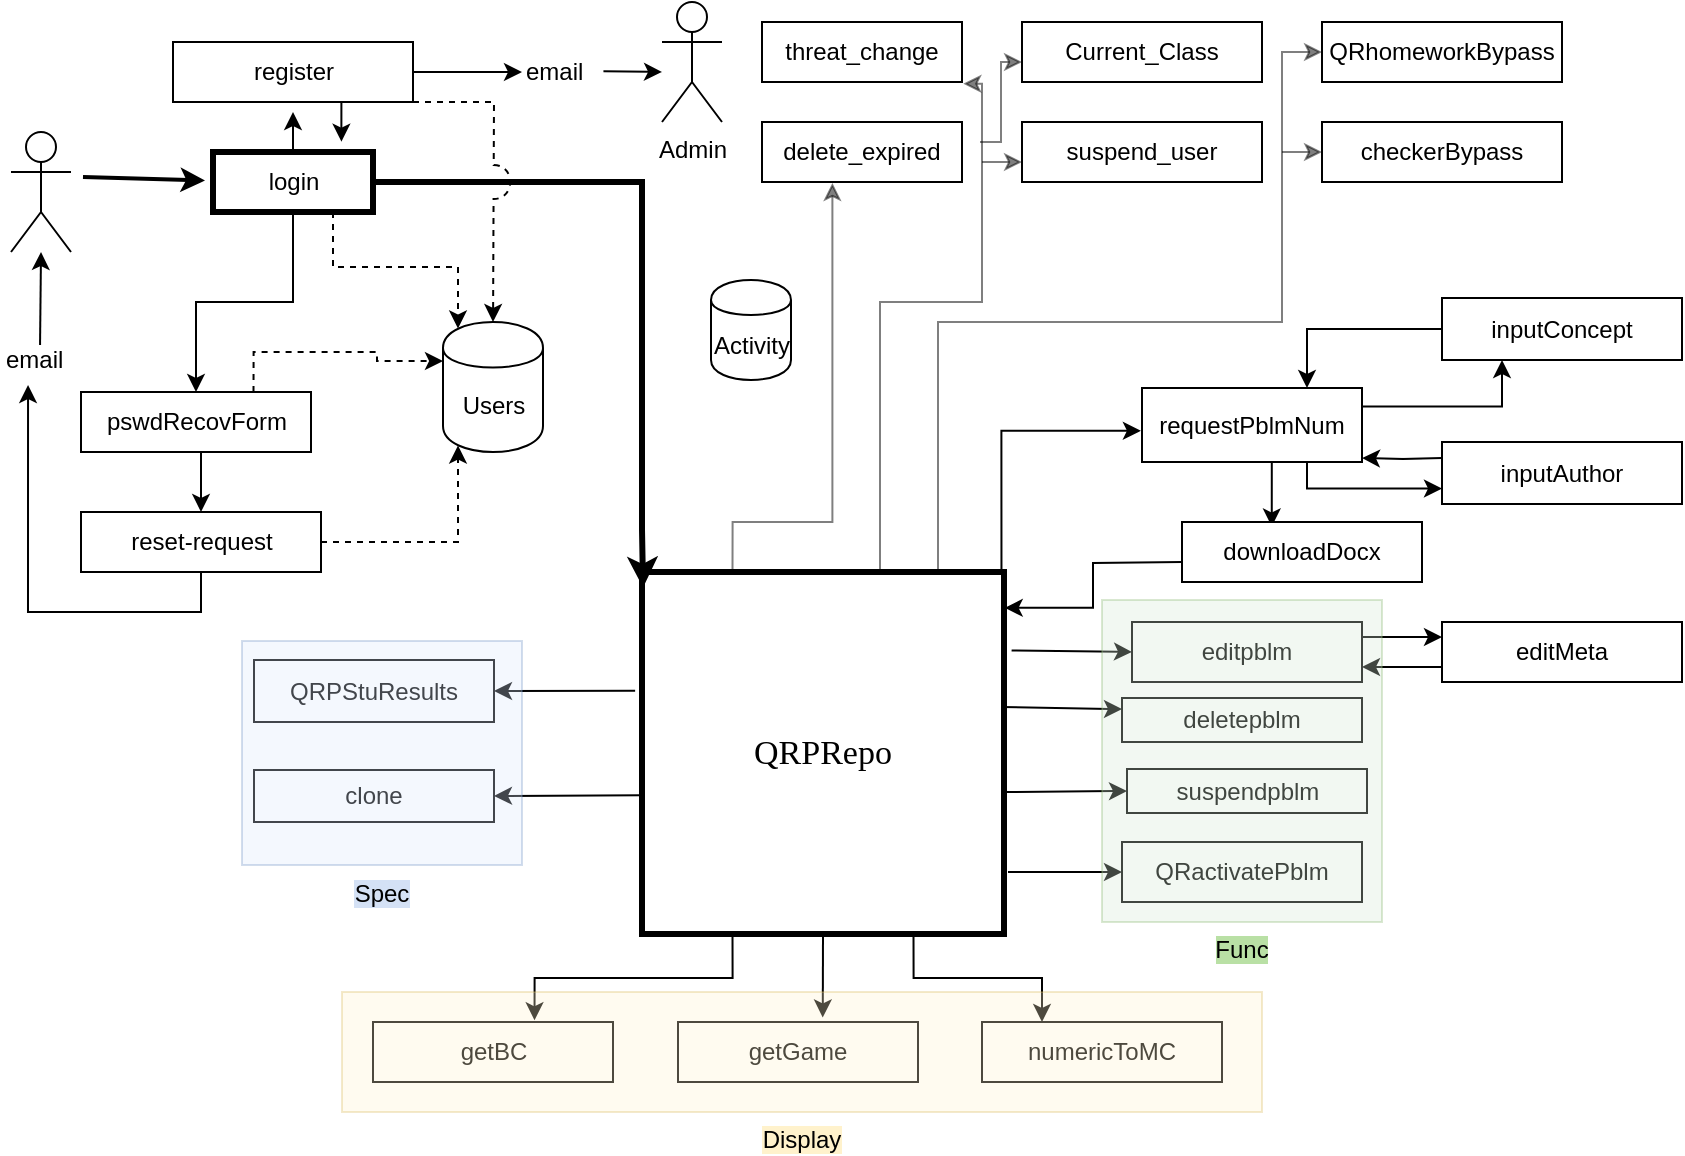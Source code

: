 <mxfile version="11.1.4" type="device"><diagram id="_MzwkgIzxNI_FrqZic8s" name="Page-1"><mxGraphModel dx="813" dy="485" grid="1" gridSize="10" guides="1" tooltips="1" connect="1" arrows="1" fold="1" page="1" pageScale="1" pageWidth="1100" pageHeight="850" math="0" shadow="0"><root><mxCell id="0"/><mxCell id="1" parent="0"/><mxCell id="XVdOcxWrLgB0XYCuXX-a-41" style="edgeStyle=orthogonalEdgeStyle;rounded=0;jumpStyle=arc;jumpSize=17;orthogonalLoop=1;jettySize=auto;html=1;exitX=0.25;exitY=0;exitDx=0;exitDy=0;entryX=0.352;entryY=1.017;entryDx=0;entryDy=0;entryPerimeter=0;strokeWidth=1;comic=0;opacity=50;" parent="1" source="XVdOcxWrLgB0XYCuXX-a-1" target="XVdOcxWrLgB0XYCuXX-a-34" edge="1"><mxGeometry relative="1" as="geometry"><Array as="points"><mxPoint x="485" y="290"/></Array></mxGeometry></mxCell><mxCell id="XVdOcxWrLgB0XYCuXX-a-43" style="edgeStyle=orthogonalEdgeStyle;rounded=0;comic=0;jumpStyle=arc;jumpSize=17;orthogonalLoop=1;jettySize=auto;html=1;exitX=0.25;exitY=0;exitDx=0;exitDy=0;entryX=1.007;entryY=1.029;entryDx=0;entryDy=0;entryPerimeter=0;strokeWidth=1;opacity=50;" parent="1" source="XVdOcxWrLgB0XYCuXX-a-1" target="XVdOcxWrLgB0XYCuXX-a-33" edge="1"><mxGeometry relative="1" as="geometry"><Array as="points"><mxPoint x="509" y="180"/><mxPoint x="560" y="180"/><mxPoint x="560" y="71"/></Array></mxGeometry></mxCell><mxCell id="XVdOcxWrLgB0XYCuXX-a-45" style="edgeStyle=elbowEdgeStyle;rounded=0;comic=0;jumpStyle=arc;jumpSize=17;orthogonalLoop=1;jettySize=auto;html=1;strokeWidth=1;opacity=50;" parent="1" edge="1"><mxGeometry relative="1" as="geometry"><mxPoint x="559" y="100" as="sourcePoint"/><mxPoint x="580" y="60" as="targetPoint"/></mxGeometry></mxCell><mxCell id="XVdOcxWrLgB0XYCuXX-a-47" style="edgeStyle=orthogonalEdgeStyle;rounded=0;comic=0;jumpStyle=arc;jumpSize=17;orthogonalLoop=1;jettySize=auto;html=1;exitX=0.5;exitY=0;exitDx=0;exitDy=0;entryX=0;entryY=0.5;entryDx=0;entryDy=0;strokeWidth=1;opacity=50;" parent="1" source="XVdOcxWrLgB0XYCuXX-a-1" target="XVdOcxWrLgB0XYCuXX-a-38" edge="1"><mxGeometry relative="1" as="geometry"><Array as="points"><mxPoint x="538" y="190"/><mxPoint x="710" y="190"/><mxPoint x="710" y="55"/></Array></mxGeometry></mxCell><mxCell id="XVdOcxWrLgB0XYCuXX-a-50" style="edgeStyle=orthogonalEdgeStyle;rounded=0;comic=0;jumpStyle=arc;jumpSize=17;orthogonalLoop=1;jettySize=auto;html=1;exitX=0.993;exitY=-0.004;exitDx=0;exitDy=0;entryX=-0.005;entryY=0.578;entryDx=0;entryDy=0;entryPerimeter=0;strokeWidth=1;exitPerimeter=0;" parent="1" source="XVdOcxWrLgB0XYCuXX-a-1" target="XVdOcxWrLgB0XYCuXX-a-40" edge="1"><mxGeometry relative="1" as="geometry"/></mxCell><mxCell id="XVdOcxWrLgB0XYCuXX-a-64" style="edgeStyle=orthogonalEdgeStyle;rounded=0;comic=0;jumpStyle=arc;jumpSize=17;orthogonalLoop=1;jettySize=auto;html=1;exitX=1.021;exitY=0.217;exitDx=0;exitDy=0;strokeWidth=1;exitPerimeter=0;" parent="1" source="XVdOcxWrLgB0XYCuXX-a-1" target="XVdOcxWrLgB0XYCuXX-a-63" edge="1"><mxGeometry relative="1" as="geometry"/></mxCell><mxCell id="XVdOcxWrLgB0XYCuXX-a-72" style="edgeStyle=orthogonalEdgeStyle;rounded=0;comic=0;jumpStyle=arc;jumpSize=17;orthogonalLoop=1;jettySize=auto;html=1;exitX=0.991;exitY=0.373;exitDx=0;exitDy=0;entryX=0;entryY=0.25;entryDx=0;entryDy=0;strokeWidth=1;exitPerimeter=0;" parent="1" source="XVdOcxWrLgB0XYCuXX-a-1" target="XVdOcxWrLgB0XYCuXX-a-70" edge="1"><mxGeometry relative="1" as="geometry"><Array as="points"><mxPoint x="595" y="383"/></Array></mxGeometry></mxCell><mxCell id="XVdOcxWrLgB0XYCuXX-a-74" style="rounded=0;comic=0;jumpStyle=arc;jumpSize=17;orthogonalLoop=1;jettySize=auto;html=1;entryX=0;entryY=0.5;entryDx=0;entryDy=0;strokeWidth=1;" parent="1" target="XVdOcxWrLgB0XYCuXX-a-71" edge="1"><mxGeometry relative="1" as="geometry"><mxPoint x="572" y="425" as="sourcePoint"/></mxGeometry></mxCell><mxCell id="XVdOcxWrLgB0XYCuXX-a-80" style="edgeStyle=none;rounded=0;comic=0;jumpStyle=arc;jumpSize=17;orthogonalLoop=1;jettySize=auto;html=1;entryX=0;entryY=0.5;entryDx=0;entryDy=0;strokeWidth=1;" parent="1" target="XVdOcxWrLgB0XYCuXX-a-79" edge="1"><mxGeometry relative="1" as="geometry"><mxPoint x="573" y="465" as="sourcePoint"/></mxGeometry></mxCell><mxCell id="XVdOcxWrLgB0XYCuXX-a-88" style="edgeStyle=orthogonalEdgeStyle;rounded=0;comic=0;jumpStyle=arc;jumpSize=17;orthogonalLoop=1;jettySize=auto;html=1;exitX=0.25;exitY=1;exitDx=0;exitDy=0;entryX=0.673;entryY=-0.029;entryDx=0;entryDy=0;entryPerimeter=0;strokeWidth=1;" parent="1" source="XVdOcxWrLgB0XYCuXX-a-1" target="XVdOcxWrLgB0XYCuXX-a-85" edge="1"><mxGeometry relative="1" as="geometry"/></mxCell><mxCell id="XVdOcxWrLgB0XYCuXX-a-89" style="edgeStyle=orthogonalEdgeStyle;rounded=0;comic=0;jumpStyle=arc;jumpSize=17;orthogonalLoop=1;jettySize=auto;html=1;exitX=0.5;exitY=1;exitDx=0;exitDy=0;entryX=0.603;entryY=-0.075;entryDx=0;entryDy=0;entryPerimeter=0;strokeWidth=1;" parent="1" source="XVdOcxWrLgB0XYCuXX-a-1" target="XVdOcxWrLgB0XYCuXX-a-86" edge="1"><mxGeometry relative="1" as="geometry"/></mxCell><mxCell id="XVdOcxWrLgB0XYCuXX-a-90" style="edgeStyle=orthogonalEdgeStyle;rounded=0;comic=0;jumpStyle=arc;jumpSize=17;orthogonalLoop=1;jettySize=auto;html=1;exitX=0.75;exitY=1;exitDx=0;exitDy=0;entryX=0.25;entryY=0;entryDx=0;entryDy=0;strokeWidth=1;" parent="1" source="XVdOcxWrLgB0XYCuXX-a-1" target="XVdOcxWrLgB0XYCuXX-a-87" edge="1"><mxGeometry relative="1" as="geometry"/></mxCell><mxCell id="XVdOcxWrLgB0XYCuXX-a-98" style="edgeStyle=orthogonalEdgeStyle;rounded=0;comic=0;jumpStyle=arc;jumpSize=17;orthogonalLoop=1;jettySize=auto;html=1;exitX=-0.019;exitY=0.328;exitDx=0;exitDy=0;entryX=1;entryY=0.5;entryDx=0;entryDy=0;strokeWidth=1;exitPerimeter=0;" parent="1" source="XVdOcxWrLgB0XYCuXX-a-1" target="XVdOcxWrLgB0XYCuXX-a-94" edge="1"><mxGeometry relative="1" as="geometry"/></mxCell><mxCell id="XVdOcxWrLgB0XYCuXX-a-99" style="edgeStyle=orthogonalEdgeStyle;rounded=0;comic=0;jumpStyle=arc;jumpSize=17;orthogonalLoop=1;jettySize=auto;html=1;exitX=0;exitY=0.617;exitDx=0;exitDy=0;entryX=1;entryY=0.5;entryDx=0;entryDy=0;strokeWidth=1;exitPerimeter=0;" parent="1" source="XVdOcxWrLgB0XYCuXX-a-1" target="XVdOcxWrLgB0XYCuXX-a-95" edge="1"><mxGeometry relative="1" as="geometry"/></mxCell><mxCell id="XVdOcxWrLgB0XYCuXX-a-1" value="&lt;font face=&quot;Times New Roman&quot; style=&quot;font-size: 17px&quot;&gt;QRPRepo&lt;/font&gt;" style="whiteSpace=wrap;html=1;aspect=fixed;strokeWidth=3;" parent="1" vertex="1"><mxGeometry x="390" y="315" width="181" height="181" as="geometry"/></mxCell><mxCell id="XVdOcxWrLgB0XYCuXX-a-5" style="edgeStyle=orthogonalEdgeStyle;rounded=0;orthogonalLoop=1;jettySize=auto;html=1;exitX=0.5;exitY=1;exitDx=0;exitDy=0;entryX=0.5;entryY=0;entryDx=0;entryDy=0;strokeWidth=1;" parent="1" source="XVdOcxWrLgB0XYCuXX-a-2" target="XVdOcxWrLgB0XYCuXX-a-4" edge="1"><mxGeometry relative="1" as="geometry"/></mxCell><mxCell id="XVdOcxWrLgB0XYCuXX-a-7" style="edgeStyle=orthogonalEdgeStyle;rounded=0;orthogonalLoop=1;jettySize=auto;html=1;exitX=0.5;exitY=0;exitDx=0;exitDy=0;strokeWidth=1;" parent="1" source="XVdOcxWrLgB0XYCuXX-a-2" edge="1"><mxGeometry relative="1" as="geometry"><mxPoint x="215.5" y="85" as="targetPoint"/></mxGeometry></mxCell><mxCell id="XVdOcxWrLgB0XYCuXX-a-19" style="edgeStyle=orthogonalEdgeStyle;rounded=0;orthogonalLoop=1;jettySize=auto;html=1;exitX=0.75;exitY=1;exitDx=0;exitDy=0;entryX=0.15;entryY=0.05;entryDx=0;entryDy=0;entryPerimeter=0;strokeWidth=1;dashed=1;" parent="1" source="XVdOcxWrLgB0XYCuXX-a-2" target="XVdOcxWrLgB0XYCuXX-a-8" edge="1"><mxGeometry relative="1" as="geometry"/></mxCell><mxCell id="XVdOcxWrLgB0XYCuXX-a-30" style="edgeStyle=orthogonalEdgeStyle;rounded=0;orthogonalLoop=1;jettySize=auto;html=1;exitX=1;exitY=0.5;exitDx=0;exitDy=0;entryX=0.003;entryY=0.043;entryDx=0;entryDy=0;strokeWidth=3;entryPerimeter=0;" parent="1" source="XVdOcxWrLgB0XYCuXX-a-2" target="XVdOcxWrLgB0XYCuXX-a-1" edge="1"><mxGeometry relative="1" as="geometry"><Array as="points"><mxPoint x="390" y="120"/><mxPoint x="390" y="294"/></Array></mxGeometry></mxCell><mxCell id="XVdOcxWrLgB0XYCuXX-a-2" value="login" style="rounded=0;whiteSpace=wrap;html=1;strokeWidth=3;" parent="1" vertex="1"><mxGeometry x="175.5" y="105" width="80" height="30" as="geometry"/></mxCell><mxCell id="XVdOcxWrLgB0XYCuXX-a-3" value="" style="endArrow=classic;html=1;entryX=-0.05;entryY=0.475;entryDx=0;entryDy=0;entryPerimeter=0;strokeWidth=2;" parent="1" target="XVdOcxWrLgB0XYCuXX-a-2" edge="1"><mxGeometry width="50" height="50" relative="1" as="geometry"><mxPoint x="110.5" y="117.444" as="sourcePoint"/><mxPoint x="155.5" y="115" as="targetPoint"/></mxGeometry></mxCell><mxCell id="XVdOcxWrLgB0XYCuXX-a-10" style="edgeStyle=orthogonalEdgeStyle;rounded=0;orthogonalLoop=1;jettySize=auto;html=1;exitX=0.5;exitY=1;exitDx=0;exitDy=0;entryX=0.5;entryY=0;entryDx=0;entryDy=0;strokeWidth=1;" parent="1" source="XVdOcxWrLgB0XYCuXX-a-4" target="XVdOcxWrLgB0XYCuXX-a-9" edge="1"><mxGeometry relative="1" as="geometry"/></mxCell><mxCell id="XVdOcxWrLgB0XYCuXX-a-20" style="edgeStyle=orthogonalEdgeStyle;rounded=0;orthogonalLoop=1;jettySize=auto;html=1;exitX=0.75;exitY=0;exitDx=0;exitDy=0;entryX=0;entryY=0.3;entryDx=0;entryDy=0;dashed=1;strokeWidth=1;" parent="1" source="XVdOcxWrLgB0XYCuXX-a-4" target="XVdOcxWrLgB0XYCuXX-a-8" edge="1"><mxGeometry relative="1" as="geometry"/></mxCell><mxCell id="XVdOcxWrLgB0XYCuXX-a-4" value="pswdRecovForm" style="rounded=0;whiteSpace=wrap;html=1;strokeWidth=1;" parent="1" vertex="1"><mxGeometry x="109.5" y="225" width="115" height="30" as="geometry"/></mxCell><mxCell id="XVdOcxWrLgB0XYCuXX-a-22" style="edgeStyle=orthogonalEdgeStyle;rounded=0;orthogonalLoop=1;jettySize=auto;html=1;exitX=0.75;exitY=1;exitDx=0;exitDy=0;entryX=0.5;entryY=0;entryDx=0;entryDy=0;dashed=1;strokeWidth=1;jumpStyle=arc;jumpSize=17;" parent="1" source="XVdOcxWrLgB0XYCuXX-a-6" target="XVdOcxWrLgB0XYCuXX-a-8" edge="1"><mxGeometry relative="1" as="geometry"><Array as="points"><mxPoint x="316" y="80"/><mxPoint x="316" y="135"/></Array></mxGeometry></mxCell><mxCell id="XVdOcxWrLgB0XYCuXX-a-25" style="edgeStyle=orthogonalEdgeStyle;rounded=0;orthogonalLoop=1;jettySize=auto;html=1;exitX=1;exitY=0.5;exitDx=0;exitDy=0;strokeWidth=1;" parent="1" source="XVdOcxWrLgB0XYCuXX-a-6" edge="1"><mxGeometry relative="1" as="geometry"><mxPoint x="330" y="65" as="targetPoint"/></mxGeometry></mxCell><mxCell id="XVdOcxWrLgB0XYCuXX-a-29" style="edgeStyle=orthogonalEdgeStyle;rounded=0;orthogonalLoop=1;jettySize=auto;html=1;exitX=0.75;exitY=1;exitDx=0;exitDy=0;strokeWidth=1;" parent="1" source="XVdOcxWrLgB0XYCuXX-a-6" edge="1"><mxGeometry relative="1" as="geometry"><mxPoint x="239.69" y="99.828" as="targetPoint"/></mxGeometry></mxCell><mxCell id="XVdOcxWrLgB0XYCuXX-a-6" value="register" style="rounded=0;whiteSpace=wrap;html=1;strokeWidth=1;" parent="1" vertex="1"><mxGeometry x="155.5" y="50" width="120" height="30" as="geometry"/></mxCell><mxCell id="XVdOcxWrLgB0XYCuXX-a-8" value="Users" style="shape=cylinder;whiteSpace=wrap;html=1;boundedLbl=1;backgroundOutline=1;strokeWidth=1;" parent="1" vertex="1"><mxGeometry x="290.5" y="190" width="50" height="65" as="geometry"/></mxCell><mxCell id="XVdOcxWrLgB0XYCuXX-a-17" style="edgeStyle=orthogonalEdgeStyle;rounded=0;orthogonalLoop=1;jettySize=auto;html=1;exitX=0.5;exitY=1;exitDx=0;exitDy=0;entryX=0.338;entryY=1.125;entryDx=0;entryDy=0;entryPerimeter=0;strokeWidth=1;" parent="1" source="XVdOcxWrLgB0XYCuXX-a-9" target="XVdOcxWrLgB0XYCuXX-a-11" edge="1"><mxGeometry relative="1" as="geometry"/></mxCell><mxCell id="XVdOcxWrLgB0XYCuXX-a-21" style="edgeStyle=orthogonalEdgeStyle;rounded=0;orthogonalLoop=1;jettySize=auto;html=1;exitX=1;exitY=0.5;exitDx=0;exitDy=0;entryX=0.15;entryY=0.95;entryDx=0;entryDy=0;entryPerimeter=0;dashed=1;strokeWidth=1;" parent="1" source="XVdOcxWrLgB0XYCuXX-a-9" target="XVdOcxWrLgB0XYCuXX-a-8" edge="1"><mxGeometry relative="1" as="geometry"/></mxCell><mxCell id="XVdOcxWrLgB0XYCuXX-a-9" value="reset-request" style="rounded=0;whiteSpace=wrap;html=1;strokeWidth=1;" parent="1" vertex="1"><mxGeometry x="109.5" y="285" width="120" height="30" as="geometry"/></mxCell><mxCell id="XVdOcxWrLgB0XYCuXX-a-11" value="email" style="text;html=1;resizable=0;points=[];autosize=1;align=left;verticalAlign=top;spacingTop=-4;" parent="1" vertex="1"><mxGeometry x="69.5" y="199" width="40" height="20" as="geometry"/></mxCell><mxCell id="XVdOcxWrLgB0XYCuXX-a-16" value="" style="shape=umlActor;verticalLabelPosition=bottom;labelBackgroundColor=#ffffff;verticalAlign=top;html=1;outlineConnect=0;strokeWidth=1;" parent="1" vertex="1"><mxGeometry x="74.5" y="95" width="30" height="60" as="geometry"/></mxCell><mxCell id="XVdOcxWrLgB0XYCuXX-a-18" value="" style="endArrow=classic;html=1;strokeWidth=1;exitX=0.488;exitY=0.125;exitDx=0;exitDy=0;exitPerimeter=0;" parent="1" source="XVdOcxWrLgB0XYCuXX-a-11" edge="1"><mxGeometry width="50" height="50" relative="1" as="geometry"><mxPoint x="114.5" y="205" as="sourcePoint"/><mxPoint x="89.5" y="155" as="targetPoint"/></mxGeometry></mxCell><mxCell id="XVdOcxWrLgB0XYCuXX-a-23" value="Admin" style="shape=umlActor;verticalLabelPosition=bottom;labelBackgroundColor=#ffffff;verticalAlign=top;html=1;outlineConnect=0;strokeWidth=1;" parent="1" vertex="1"><mxGeometry x="400" y="30" width="30" height="60" as="geometry"/></mxCell><mxCell id="XVdOcxWrLgB0XYCuXX-a-27" value="email" style="text;html=1;resizable=0;points=[];autosize=1;align=left;verticalAlign=top;spacingTop=-4;" parent="1" vertex="1"><mxGeometry x="330" y="55" width="40" height="20" as="geometry"/></mxCell><mxCell id="XVdOcxWrLgB0XYCuXX-a-28" value="" style="endArrow=classic;html=1;strokeWidth=1;exitX=1.018;exitY=0.483;exitDx=0;exitDy=0;exitPerimeter=0;" parent="1" source="XVdOcxWrLgB0XYCuXX-a-27" edge="1"><mxGeometry width="50" height="50" relative="1" as="geometry"><mxPoint x="70" y="480" as="sourcePoint"/><mxPoint x="400" y="65" as="targetPoint"/></mxGeometry></mxCell><mxCell id="XVdOcxWrLgB0XYCuXX-a-33" value="threat_change" style="rounded=0;whiteSpace=wrap;html=1;strokeWidth=1;" parent="1" vertex="1"><mxGeometry x="450" y="40" width="100" height="30" as="geometry"/></mxCell><mxCell id="XVdOcxWrLgB0XYCuXX-a-34" value="delete_expired" style="rounded=0;whiteSpace=wrap;html=1;strokeWidth=1;" parent="1" vertex="1"><mxGeometry x="450" y="90" width="100" height="30" as="geometry"/></mxCell><mxCell id="XVdOcxWrLgB0XYCuXX-a-35" value="Activity" style="shape=cylinder;whiteSpace=wrap;html=1;boundedLbl=1;backgroundOutline=1;strokeWidth=1;" parent="1" vertex="1"><mxGeometry x="424.5" y="169" width="40" height="50" as="geometry"/></mxCell><mxCell id="XVdOcxWrLgB0XYCuXX-a-36" value="Current_Class" style="rounded=0;whiteSpace=wrap;html=1;strokeWidth=1;" parent="1" vertex="1"><mxGeometry x="580" y="40" width="120" height="30" as="geometry"/></mxCell><mxCell id="XVdOcxWrLgB0XYCuXX-a-37" value="suspend_user" style="rounded=0;whiteSpace=wrap;html=1;strokeWidth=1;" parent="1" vertex="1"><mxGeometry x="580" y="90" width="120" height="30" as="geometry"/></mxCell><mxCell id="XVdOcxWrLgB0XYCuXX-a-38" value="&lt;font style=&quot;font-size: 12px&quot;&gt;QRhomeworkBypass&lt;/font&gt;" style="rounded=0;whiteSpace=wrap;html=1;strokeWidth=1;" parent="1" vertex="1"><mxGeometry x="730" y="40" width="120" height="30" as="geometry"/></mxCell><mxCell id="XVdOcxWrLgB0XYCuXX-a-39" value="checkerBypass" style="rounded=0;whiteSpace=wrap;html=1;strokeWidth=1;" parent="1" vertex="1"><mxGeometry x="730" y="90" width="120" height="30" as="geometry"/></mxCell><mxCell id="XVdOcxWrLgB0XYCuXX-a-53" style="edgeStyle=orthogonalEdgeStyle;rounded=0;comic=0;jumpStyle=arc;jumpSize=17;orthogonalLoop=1;jettySize=auto;html=1;exitX=1;exitY=0.25;exitDx=0;exitDy=0;entryX=0.25;entryY=1;entryDx=0;entryDy=0;strokeWidth=1;" parent="1" source="XVdOcxWrLgB0XYCuXX-a-40" target="XVdOcxWrLgB0XYCuXX-a-52" edge="1"><mxGeometry relative="1" as="geometry"/></mxCell><mxCell id="XVdOcxWrLgB0XYCuXX-a-61" style="edgeStyle=orthogonalEdgeStyle;rounded=0;comic=0;jumpStyle=arc;jumpSize=17;orthogonalLoop=1;jettySize=auto;html=1;exitX=0.5;exitY=1;exitDx=0;exitDy=0;entryX=0.374;entryY=0.075;entryDx=0;entryDy=0;entryPerimeter=0;strokeWidth=1;" parent="1" source="XVdOcxWrLgB0XYCuXX-a-40" target="XVdOcxWrLgB0XYCuXX-a-60" edge="1"><mxGeometry relative="1" as="geometry"/></mxCell><mxCell id="eFXTJNeiUb-LH3ktr38p-1" style="edgeStyle=orthogonalEdgeStyle;rounded=0;orthogonalLoop=1;jettySize=auto;html=1;exitX=0.75;exitY=1;exitDx=0;exitDy=0;entryX=0;entryY=0.75;entryDx=0;entryDy=0;" edge="1" parent="1" source="XVdOcxWrLgB0XYCuXX-a-40" target="XVdOcxWrLgB0XYCuXX-a-55"><mxGeometry relative="1" as="geometry"><Array as="points"><mxPoint x="722" y="273"/></Array></mxGeometry></mxCell><mxCell id="XVdOcxWrLgB0XYCuXX-a-40" value="requestPblmNum" style="rounded=0;whiteSpace=wrap;html=1;strokeWidth=1;" parent="1" vertex="1"><mxGeometry x="640" y="223" width="110" height="37" as="geometry"/></mxCell><mxCell id="XVdOcxWrLgB0XYCuXX-a-46" value="" style="endArrow=classic;html=1;strokeWidth=1;opacity=50;" parent="1" edge="1"><mxGeometry width="50" height="50" relative="1" as="geometry"><mxPoint x="560" y="110" as="sourcePoint"/><mxPoint x="580" y="110" as="targetPoint"/></mxGeometry></mxCell><mxCell id="XVdOcxWrLgB0XYCuXX-a-49" value="" style="endArrow=classic;html=1;strokeWidth=1;opacity=50;entryX=0;entryY=0.5;entryDx=0;entryDy=0;" parent="1" target="XVdOcxWrLgB0XYCuXX-a-39" edge="1"><mxGeometry width="50" height="50" relative="1" as="geometry"><mxPoint x="710" y="105" as="sourcePoint"/><mxPoint x="820" y="130" as="targetPoint"/></mxGeometry></mxCell><mxCell id="XVdOcxWrLgB0XYCuXX-a-54" style="edgeStyle=orthogonalEdgeStyle;rounded=0;comic=0;jumpStyle=arc;jumpSize=17;orthogonalLoop=1;jettySize=auto;html=1;exitX=0;exitY=0.5;exitDx=0;exitDy=0;entryX=0.75;entryY=0;entryDx=0;entryDy=0;strokeWidth=1;" parent="1" source="XVdOcxWrLgB0XYCuXX-a-52" target="XVdOcxWrLgB0XYCuXX-a-40" edge="1"><mxGeometry relative="1" as="geometry"/></mxCell><mxCell id="XVdOcxWrLgB0XYCuXX-a-52" value="inputConcept" style="rounded=0;whiteSpace=wrap;html=1;strokeWidth=1;" parent="1" vertex="1"><mxGeometry x="790" y="178" width="120" height="31" as="geometry"/></mxCell><mxCell id="eFXTJNeiUb-LH3ktr38p-2" style="edgeStyle=orthogonalEdgeStyle;rounded=0;orthogonalLoop=1;jettySize=auto;html=1;" edge="1" parent="1"><mxGeometry relative="1" as="geometry"><mxPoint x="790" y="258" as="sourcePoint"/><mxPoint x="750" y="258" as="targetPoint"/></mxGeometry></mxCell><mxCell id="XVdOcxWrLgB0XYCuXX-a-55" value="inputAuthor" style="rounded=0;whiteSpace=wrap;html=1;strokeWidth=1;" parent="1" vertex="1"><mxGeometry x="790" y="250" width="120" height="31" as="geometry"/></mxCell><mxCell id="XVdOcxWrLgB0XYCuXX-a-62" style="edgeStyle=orthogonalEdgeStyle;rounded=0;comic=0;jumpStyle=arc;jumpSize=17;orthogonalLoop=1;jettySize=auto;html=1;strokeWidth=1;entryX=1.002;entryY=0.099;entryDx=0;entryDy=0;entryPerimeter=0;" parent="1" target="XVdOcxWrLgB0XYCuXX-a-1" edge="1"><mxGeometry relative="1" as="geometry"><mxPoint x="600" y="305" as="targetPoint"/><mxPoint x="660" y="310" as="sourcePoint"/></mxGeometry></mxCell><mxCell id="XVdOcxWrLgB0XYCuXX-a-60" value="downloadDocx" style="rounded=0;whiteSpace=wrap;html=1;strokeWidth=1;" parent="1" vertex="1"><mxGeometry x="660" y="290" width="120" height="30" as="geometry"/></mxCell><mxCell id="XVdOcxWrLgB0XYCuXX-a-68" style="edgeStyle=orthogonalEdgeStyle;rounded=0;comic=0;jumpStyle=arc;jumpSize=17;orthogonalLoop=1;jettySize=auto;html=1;exitX=1;exitY=0.25;exitDx=0;exitDy=0;entryX=0;entryY=0.25;entryDx=0;entryDy=0;strokeWidth=1;" parent="1" source="XVdOcxWrLgB0XYCuXX-a-63" target="XVdOcxWrLgB0XYCuXX-a-65" edge="1"><mxGeometry relative="1" as="geometry"/></mxCell><mxCell id="XVdOcxWrLgB0XYCuXX-a-63" value="editpblm" style="rounded=0;whiteSpace=wrap;html=1;strokeWidth=1;" parent="1" vertex="1"><mxGeometry x="635" y="340" width="115" height="30" as="geometry"/></mxCell><mxCell id="XVdOcxWrLgB0XYCuXX-a-69" style="edgeStyle=orthogonalEdgeStyle;rounded=0;comic=0;jumpStyle=arc;jumpSize=17;orthogonalLoop=1;jettySize=auto;html=1;exitX=0;exitY=0.75;exitDx=0;exitDy=0;entryX=1;entryY=0.75;entryDx=0;entryDy=0;strokeWidth=1;" parent="1" source="XVdOcxWrLgB0XYCuXX-a-65" target="XVdOcxWrLgB0XYCuXX-a-63" edge="1"><mxGeometry relative="1" as="geometry"/></mxCell><mxCell id="XVdOcxWrLgB0XYCuXX-a-65" value="editMeta" style="rounded=0;whiteSpace=wrap;html=1;strokeWidth=1;" parent="1" vertex="1"><mxGeometry x="790" y="340" width="120" height="30" as="geometry"/></mxCell><mxCell id="XVdOcxWrLgB0XYCuXX-a-70" value="deletepblm" style="rounded=0;whiteSpace=wrap;html=1;strokeWidth=1;" parent="1" vertex="1"><mxGeometry x="630" y="378" width="120" height="22" as="geometry"/></mxCell><mxCell id="XVdOcxWrLgB0XYCuXX-a-71" value="suspendpblm" style="rounded=0;whiteSpace=wrap;html=1;strokeWidth=1;" parent="1" vertex="1"><mxGeometry x="632.5" y="413.5" width="120" height="22" as="geometry"/></mxCell><mxCell id="XVdOcxWrLgB0XYCuXX-a-79" value="QRactivatePblm" style="rounded=0;whiteSpace=wrap;html=1;strokeWidth=1;" parent="1" vertex="1"><mxGeometry x="630" y="450" width="120" height="30" as="geometry"/></mxCell><mxCell id="XVdOcxWrLgB0XYCuXX-a-82" value="Func" style="rounded=0;whiteSpace=wrap;html=1;strokeWidth=1;fillColor=#d5e8d4;opacity=30;strokeColor=#82b366;labelBackgroundColor=#B9E0A5;labelPosition=center;verticalLabelPosition=bottom;align=center;verticalAlign=top;" parent="1" vertex="1"><mxGeometry x="620" y="329" width="140" height="161" as="geometry"/></mxCell><mxCell id="XVdOcxWrLgB0XYCuXX-a-85" value="getBC" style="rounded=0;whiteSpace=wrap;html=1;labelBackgroundColor=none;strokeWidth=1;fillColor=#ffffff;" parent="1" vertex="1"><mxGeometry x="255.5" y="540" width="120" height="30" as="geometry"/></mxCell><mxCell id="XVdOcxWrLgB0XYCuXX-a-86" value="getGame" style="rounded=0;whiteSpace=wrap;html=1;labelBackgroundColor=none;strokeWidth=1;fillColor=#ffffff;" parent="1" vertex="1"><mxGeometry x="408" y="540" width="120" height="30" as="geometry"/></mxCell><mxCell id="XVdOcxWrLgB0XYCuXX-a-87" value="numericToMC" style="rounded=0;whiteSpace=wrap;html=1;labelBackgroundColor=none;strokeWidth=1;fillColor=#ffffff;" parent="1" vertex="1"><mxGeometry x="560" y="540" width="120" height="30" as="geometry"/></mxCell><mxCell id="XVdOcxWrLgB0XYCuXX-a-91" value="Display" style="rounded=0;whiteSpace=wrap;html=1;labelBackgroundColor=#FFF2CC;strokeWidth=1;fillColor=#fff2cc;strokeColor=#d6b656;opacity=30;labelPosition=center;verticalLabelPosition=bottom;align=center;verticalAlign=top;" parent="1" vertex="1"><mxGeometry x="240" y="525" width="460" height="60" as="geometry"/></mxCell><mxCell id="XVdOcxWrLgB0XYCuXX-a-94" value="QRPStuResults" style="rounded=0;whiteSpace=wrap;html=1;labelBackgroundColor=none;strokeWidth=1;fillColor=#ffffff;" parent="1" vertex="1"><mxGeometry x="196" y="359" width="120" height="31" as="geometry"/></mxCell><mxCell id="XVdOcxWrLgB0XYCuXX-a-95" value="clone" style="rounded=0;whiteSpace=wrap;html=1;labelBackgroundColor=none;strokeWidth=1;fillColor=#ffffff;" parent="1" vertex="1"><mxGeometry x="196" y="414" width="120" height="26" as="geometry"/></mxCell><mxCell id="XVdOcxWrLgB0XYCuXX-a-96" value="Spec" style="rounded=0;whiteSpace=wrap;html=1;labelBackgroundColor=#D4E1F5;strokeWidth=1;fillColor=#dae8fc;strokeColor=#6c8ebf;opacity=30;labelPosition=center;verticalLabelPosition=bottom;align=center;verticalAlign=top;" parent="1" vertex="1"><mxGeometry x="190" y="349.5" width="140" height="112" as="geometry"/></mxCell></root></mxGraphModel></diagram></mxfile>